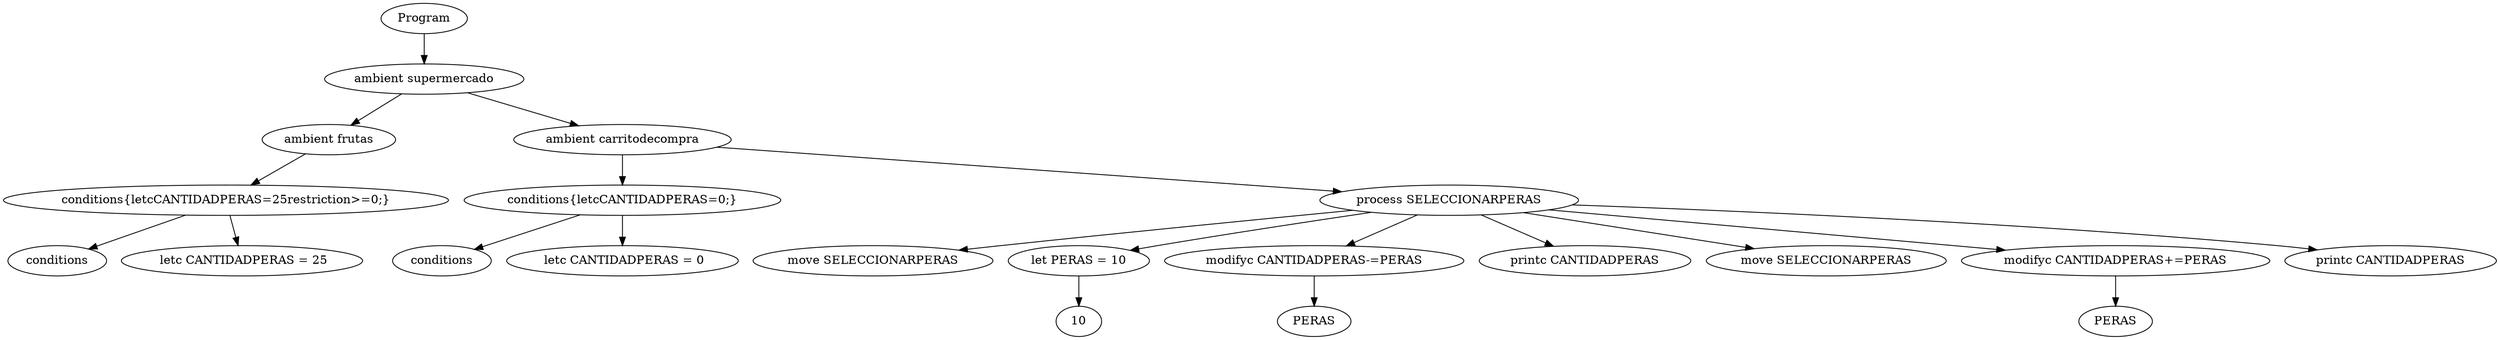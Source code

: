 digraph G {
  node0 [label="Program"];
  node1 [label="ambient supermercado"];
  node2 [label="ambient frutas"];
  node3 [label="conditions{letcCANTIDADPERAS=25restriction>=0;}"];
  node4 [label="conditions"];
  node5 [label=" letc CANTIDADPERAS = 25"];
  node6 [label="ambient carritodecompra"];
  node7 [label="conditions{letcCANTIDADPERAS=0;}"];
  node8 [label="conditions"];
  node9 [label=" letc CANTIDADPERAS = 0"];
  node10 [label="process SELECCIONARPERAS"];
  node11 [label="move SELECCIONARPERAS"];
  node12 [label="let PERAS = 10"];
  node13 [label="10"];
  node14 [label="modifyc CANTIDADPERAS-=PERAS"];
  node15 [label="PERAS"];
  node16 [label="printc CANTIDADPERAS"];
  node17 [label="move SELECCIONARPERAS"];
  node18 [label="modifyc CANTIDADPERAS+=PERAS"];
  node19 [label="PERAS"];
  node20 [label="printc CANTIDADPERAS"];
  node0 -> node1;
  node1 -> node2;
  node2 -> node3;
  node3 -> node4;
  node3 -> node5;
  node1 -> node6;
  node6 -> node7;
  node7 -> node8;
  node7 -> node9;
  node6 -> node10;
  node10 -> node11;
  node10 -> node12;
  node12 -> node13;
  node10 -> node14;
  node14 -> node15;
  node10 -> node16;
  node10 -> node17;
  node10 -> node18;
  node18 -> node19;
  node10 -> node20;
}
